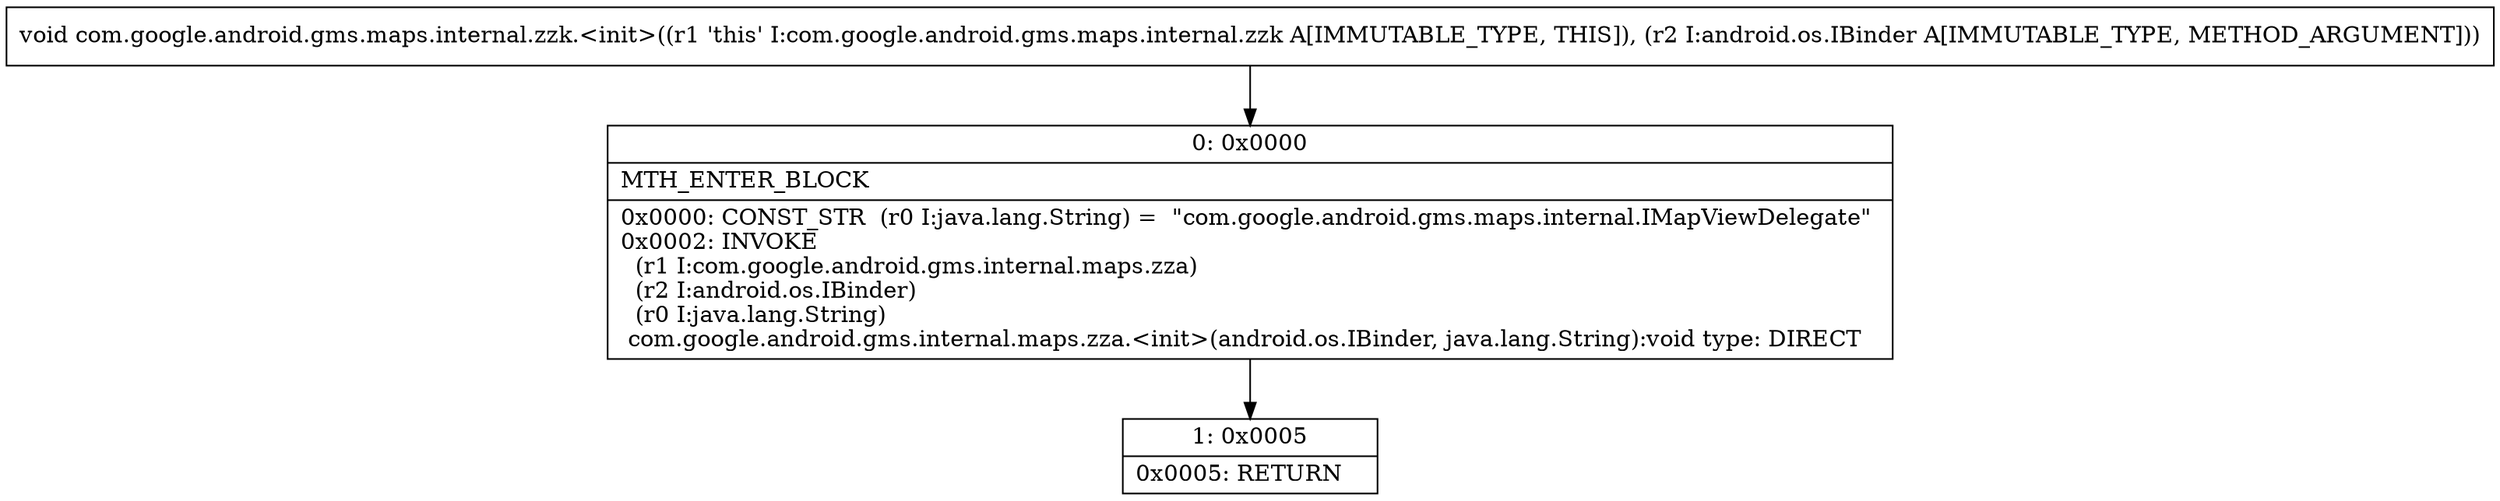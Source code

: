digraph "CFG forcom.google.android.gms.maps.internal.zzk.\<init\>(Landroid\/os\/IBinder;)V" {
Node_0 [shape=record,label="{0\:\ 0x0000|MTH_ENTER_BLOCK\l|0x0000: CONST_STR  (r0 I:java.lang.String) =  \"com.google.android.gms.maps.internal.IMapViewDelegate\" \l0x0002: INVOKE  \l  (r1 I:com.google.android.gms.internal.maps.zza)\l  (r2 I:android.os.IBinder)\l  (r0 I:java.lang.String)\l com.google.android.gms.internal.maps.zza.\<init\>(android.os.IBinder, java.lang.String):void type: DIRECT \l}"];
Node_1 [shape=record,label="{1\:\ 0x0005|0x0005: RETURN   \l}"];
MethodNode[shape=record,label="{void com.google.android.gms.maps.internal.zzk.\<init\>((r1 'this' I:com.google.android.gms.maps.internal.zzk A[IMMUTABLE_TYPE, THIS]), (r2 I:android.os.IBinder A[IMMUTABLE_TYPE, METHOD_ARGUMENT])) }"];
MethodNode -> Node_0;
Node_0 -> Node_1;
}

